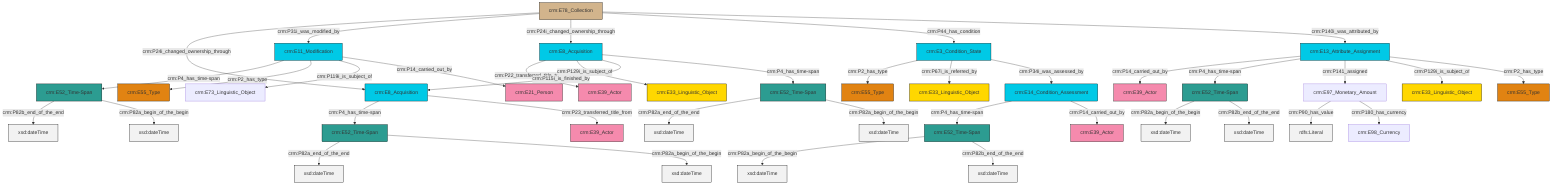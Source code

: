 graph TD
classDef Literal fill:#f2f2f2,stroke:#000000;
classDef CRM_Entity fill:#FFFFFF,stroke:#000000;
classDef Temporal_Entity fill:#00C9E6, stroke:#000000;
classDef Type fill:#E18312, stroke:#000000;
classDef Time-Span fill:#2C9C91, stroke:#000000;
classDef Appellation fill:#FFEB7F, stroke:#000000;
classDef Place fill:#008836, stroke:#000000;
classDef Persistent_Item fill:#B266B2, stroke:#000000;
classDef Conceptual_Object fill:#FFD700, stroke:#000000;
classDef Physical_Thing fill:#D2B48C, stroke:#000000;
classDef Actor fill:#f58aad, stroke:#000000;
classDef PC_Classes fill:#4ce600, stroke:#000000;
classDef Multi fill:#cccccc,stroke:#000000;

0["crm:E97_Monetary_Amount"]:::Default -->|crm:P90_has_value| 1[rdfs:Literal]:::Literal
2["crm:E52_Time-Span"]:::Time-Span -->|crm:P82a_end_of_the_end| 3[xsd:dateTime]:::Literal
6["crm:E52_Time-Span"]:::Time-Span -->|crm:P82a_end_of_the_end| 7[xsd:dateTime]:::Literal
8["crm:E8_Acquisition"]:::Temporal_Entity -->|crm:P22_transferred_title_to| 9["crm:E39_Actor"]:::Actor
10["crm:E52_Time-Span"]:::Time-Span -->|crm:P82a_begin_of_the_begin| 11[xsd:dateTime]:::Literal
14["crm:E14_Condition_Assessment"]:::Temporal_Entity -->|crm:P4_has_time-span| 10["crm:E52_Time-Span"]:::Time-Span
8["crm:E8_Acquisition"]:::Temporal_Entity -->|crm:P129i_is_subject_of| 4["crm:E33_Linguistic_Object"]:::Conceptual_Object
15["crm:E52_Time-Span"]:::Time-Span -->|crm:P82b_end_of_the_end| 16[xsd:dateTime]:::Literal
22["crm:E78_Collection"]:::Physical_Thing -->|crm:P24i_changed_ownership_through| 23["crm:E8_Acquisition"]:::Temporal_Entity
8["crm:E8_Acquisition"]:::Temporal_Entity -->|crm:P115i_is_finished_by| 23["crm:E8_Acquisition"]:::Temporal_Entity
20["crm:E11_Modification"]:::Temporal_Entity -->|crm:P4_has_time-span| 15["crm:E52_Time-Span"]:::Time-Span
23["crm:E8_Acquisition"]:::Temporal_Entity -->|crm:P4_has_time-span| 6["crm:E52_Time-Span"]:::Time-Span
20["crm:E11_Modification"]:::Temporal_Entity -->|crm:P2_has_type| 27["crm:E55_Type"]:::Type
12["crm:E3_Condition_State"]:::Temporal_Entity -->|crm:P2_has_type| 29["crm:E55_Type"]:::Type
18["crm:E13_Attribute_Assignment"]:::Temporal_Entity -->|crm:P14_carried_out_by| 30["crm:E39_Actor"]:::Actor
15["crm:E52_Time-Span"]:::Time-Span -->|crm:P82a_begin_of_the_begin| 31[xsd:dateTime]:::Literal
14["crm:E14_Condition_Assessment"]:::Temporal_Entity -->|crm:P14_carried_out_by| 32["crm:E39_Actor"]:::Actor
23["crm:E8_Acquisition"]:::Temporal_Entity -->|crm:P23_transferred_title_from| 34["crm:E39_Actor"]:::Actor
18["crm:E13_Attribute_Assignment"]:::Temporal_Entity -->|crm:P4_has_time-span| 36["crm:E52_Time-Span"]:::Time-Span
2["crm:E52_Time-Span"]:::Time-Span -->|crm:P82a_begin_of_the_begin| 37[xsd:dateTime]:::Literal
18["crm:E13_Attribute_Assignment"]:::Temporal_Entity -->|crm:P141_assigned| 0["crm:E97_Monetary_Amount"]:::Default
20["crm:E11_Modification"]:::Temporal_Entity -->|crm:P119i_is_subject_of| 38["crm:E73_Linguistic_Object"]:::Default
22["crm:E78_Collection"]:::Physical_Thing -->|crm:P31i_was_modified_by| 20["crm:E11_Modification"]:::Temporal_Entity
18["crm:E13_Attribute_Assignment"]:::Temporal_Entity -->|crm:P129i_is_subject_of| 40["crm:E33_Linguistic_Object"]:::Conceptual_Object
10["crm:E52_Time-Span"]:::Time-Span -->|crm:P82b_end_of_the_end| 42[xsd:dateTime]:::Literal
22["crm:E78_Collection"]:::Physical_Thing -->|crm:P24i_changed_ownership_through| 8["crm:E8_Acquisition"]:::Temporal_Entity
22["crm:E78_Collection"]:::Physical_Thing -->|crm:P44_has_condition| 12["crm:E3_Condition_State"]:::Temporal_Entity
36["crm:E52_Time-Span"]:::Time-Span -->|crm:P82a_begin_of_the_begin| 50[xsd:dateTime]:::Literal
12["crm:E3_Condition_State"]:::Temporal_Entity -->|crm:P67i_is_referred_by| 52["crm:E33_Linguistic_Object"]:::Conceptual_Object
18["crm:E13_Attribute_Assignment"]:::Temporal_Entity -->|crm:P2_has_type| 48["crm:E55_Type"]:::Type
6["crm:E52_Time-Span"]:::Time-Span -->|crm:P82a_begin_of_the_begin| 54[xsd:dateTime]:::Literal
8["crm:E8_Acquisition"]:::Temporal_Entity -->|crm:P4_has_time-span| 2["crm:E52_Time-Span"]:::Time-Span
12["crm:E3_Condition_State"]:::Temporal_Entity -->|crm:P34i_was_assessed_by| 14["crm:E14_Condition_Assessment"]:::Temporal_Entity
36["crm:E52_Time-Span"]:::Time-Span -->|crm:P82b_end_of_the_end| 59[xsd:dateTime]:::Literal
22["crm:E78_Collection"]:::Physical_Thing -->|crm:P140i_was_attributed_by| 18["crm:E13_Attribute_Assignment"]:::Temporal_Entity
20["crm:E11_Modification"]:::Temporal_Entity -->|crm:P14_carried_out_by| 25["crm:E21_Person"]:::Actor
0["crm:E97_Monetary_Amount"]:::Default -->|crm:P180_has_currency| 56["crm:E98_Currency"]:::Default